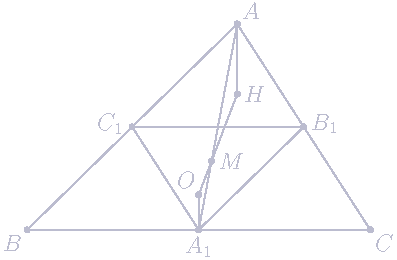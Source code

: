 import geometry;
size(7cm);

pen penColor = rgb("bcbdd0");


triangle t = triangleabc(5, 6, 7);

point A = t.C;
point B = t.A;
point C = t.B;

circle w = circle(t);

point O = w.C;
point H = orthocentercenter(t);
point M = centroid(t);

point A1 = midpoint(segment(C, B));
point C1 = midpoint(segment(A, B));
point B1 = midpoint(segment(C, A));

//draw 

draw(t, penColor);

dot("$A$", A, N*0.7+E*0.7, fontsize(12) + penColor);
dot("$B$", B, SW, fontsize(12) + penColor);
dot("$C$", C, SE, fontsize(12) + penColor);

dot("$O$", O, N*0.9+W*0.7, fontsize(12) + penColor);
dot("$H$", H, fontsize(12) + penColor);
dot("$M$", M, fontsize(12) + penColor);

dot("$A_1$", A1, S, fontsize(12) + penColor);
dot("$B_1$", B1, N*0.2+E, fontsize(12) + penColor);
dot("$C_1$", C1, N*0.2+W*1.2, fontsize(12) + penColor);

draw(segment(A1, B1), penColor);
draw(segment(A1, C1), penColor);
draw(segment(C1, B1), penColor);

draw(segment(A1, A), penColor);
draw(segment(H, O), penColor);


draw(segment(H, A), penColor);
draw(segment(A1, O), penColor);
